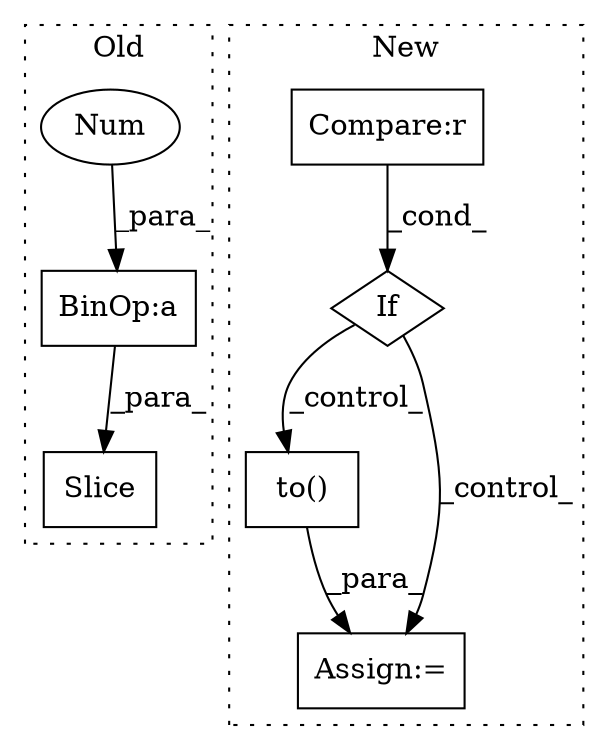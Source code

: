 digraph G {
subgraph cluster0 {
1 [label="Slice" a="80" s="8487" l="1" shape="box"];
3 [label="BinOp:a" a="82" s="8505" l="1" shape="box"];
4 [label="Num" a="76" s="8506" l="1" shape="ellipse"];
label = "Old";
style="dotted";
}
subgraph cluster1 {
2 [label="to()" a="75" s="8337,8358" l="10,1" shape="box"];
5 [label="Assign:=" a="68" s="8334" l="3" shape="box"];
6 [label="If" a="96" s="8289" l="3" shape="diamond"];
7 [label="Compare:r" a="40" s="8292" l="18" shape="box"];
label = "New";
style="dotted";
}
2 -> 5 [label="_para_"];
3 -> 1 [label="_para_"];
4 -> 3 [label="_para_"];
6 -> 2 [label="_control_"];
6 -> 5 [label="_control_"];
7 -> 6 [label="_cond_"];
}
